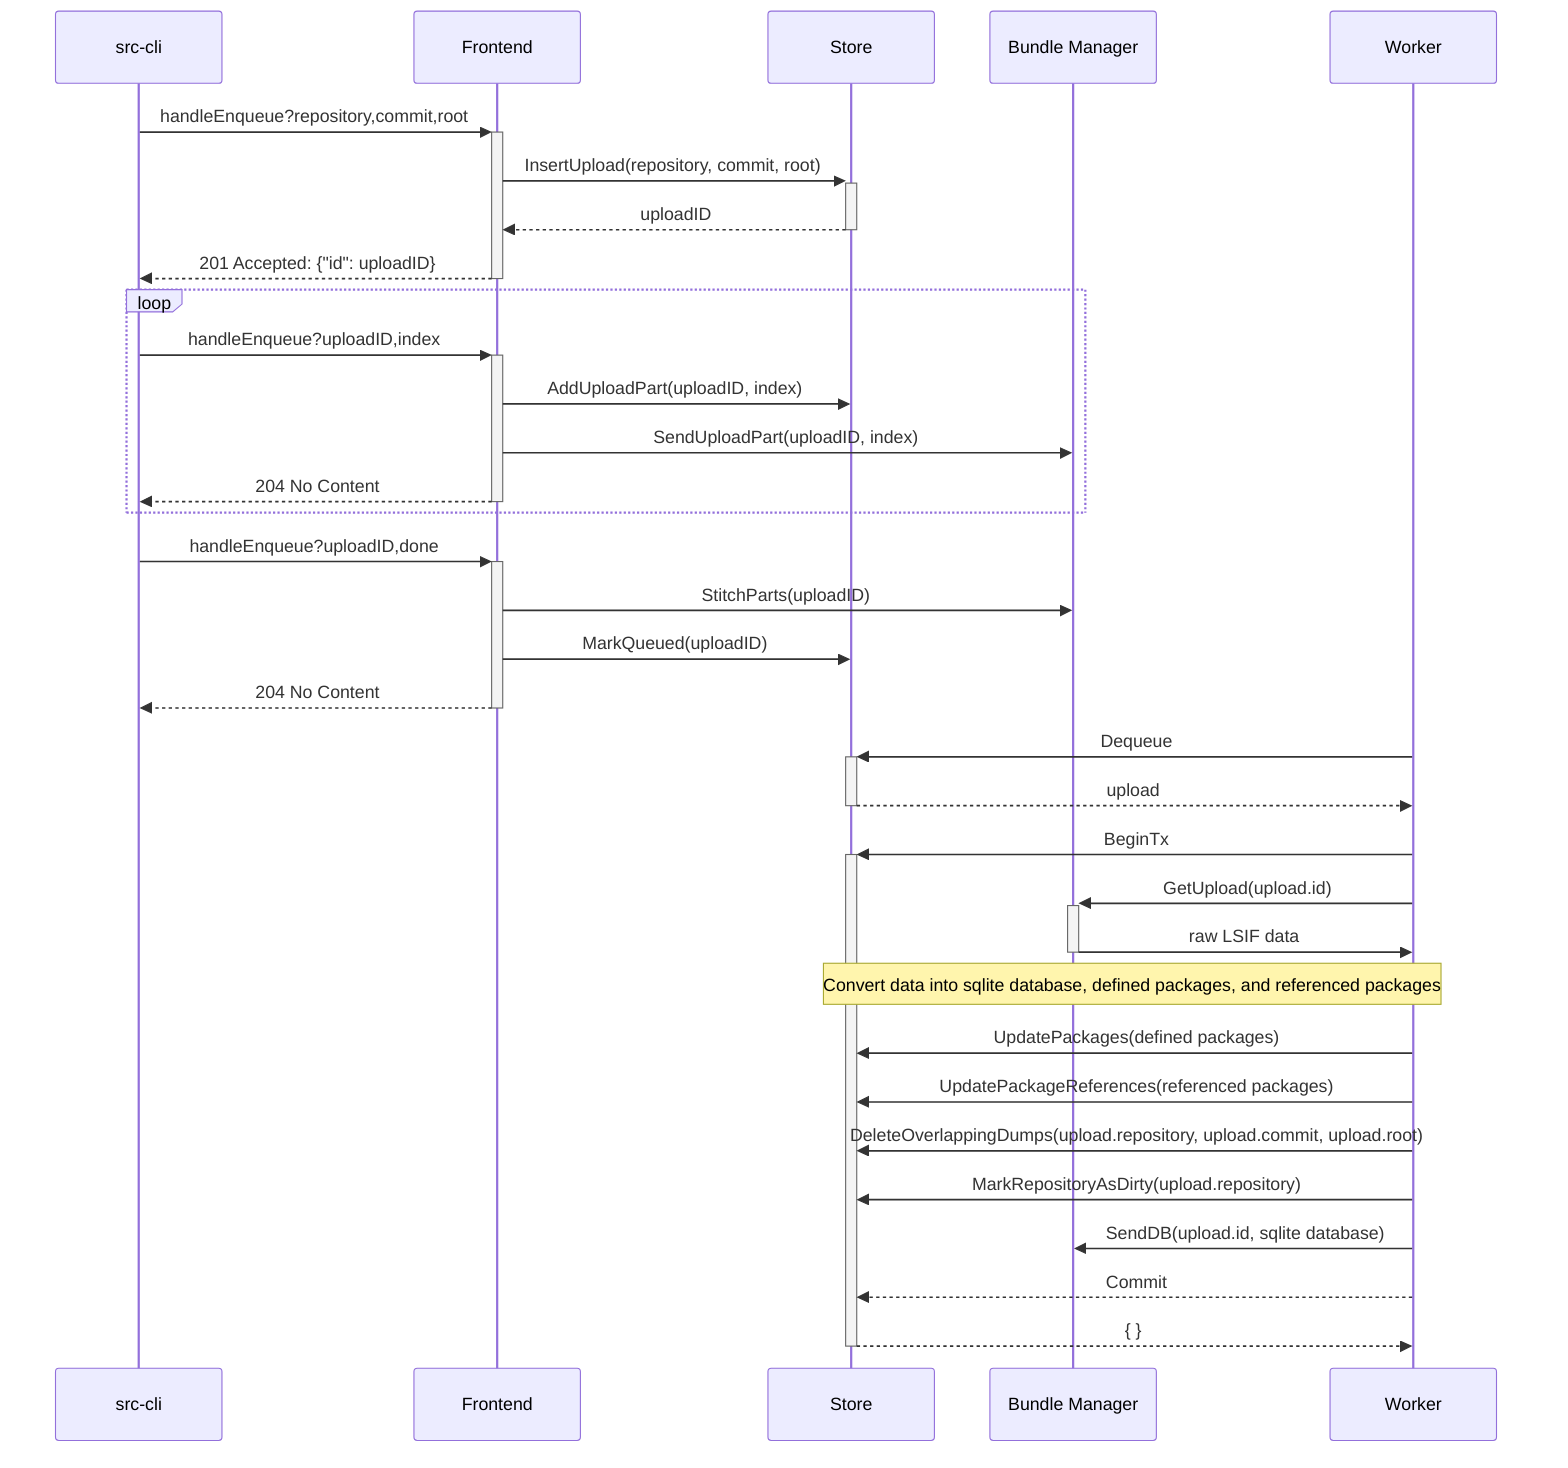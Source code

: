 sequenceDiagram
  src-cli   ->>+ Frontend: handleEnqueue?repository,commit,root
  Frontend  ->>+ Store: InsertUpload(repository, commit, root)
  Store    -->>- Frontend: uploadID
  Frontend -->>- src-cli: 201 Accepted: {"id": uploadID}

  loop
    src-cli         ->>+ Frontend: handleEnqueue?uploadID,index
    Frontend        ->> Store: AddUploadPart(uploadID, index)
    Frontend        ->> Bundle Manager: SendUploadPart(uploadID, index)
    Frontend       -->>- src-cli: 204 No Content
  end

  src-cli        ->>+ Frontend: handleEnqueue?uploadID,done
  Frontend       ->> Bundle Manager: StitchParts(uploadID)
  Frontend       ->> Store: MarkQueued(uploadID)
  Frontend      -->>- src-cli: 204 No Content

  Worker         ->>+ Store: Dequeue
  Store         -->>- Worker: upload
  Worker         ->>+ Store: BeginTx
  Worker         ->>+ Bundle Manager: GetUpload(upload.id)
  Bundle Manager ->>- Worker: raw LSIF data

  Note over Store,Worker: Convert data into sqlite database, defined packages, and referenced packages

  Worker         ->> Store: UpdatePackages(defined packages)
  Worker         ->> Store: UpdatePackageReferences(referenced packages)
  Worker         ->> Store: DeleteOverlappingDumps(upload.repository, upload.commit, upload.root)
  Worker         ->> Store: MarkRepositoryAsDirty(upload.repository)

  Worker         ->> Bundle Manager: SendDB(upload.id, sqlite database)
  Worker        -->> Store: Commit
  Store         -->>- Worker: { }